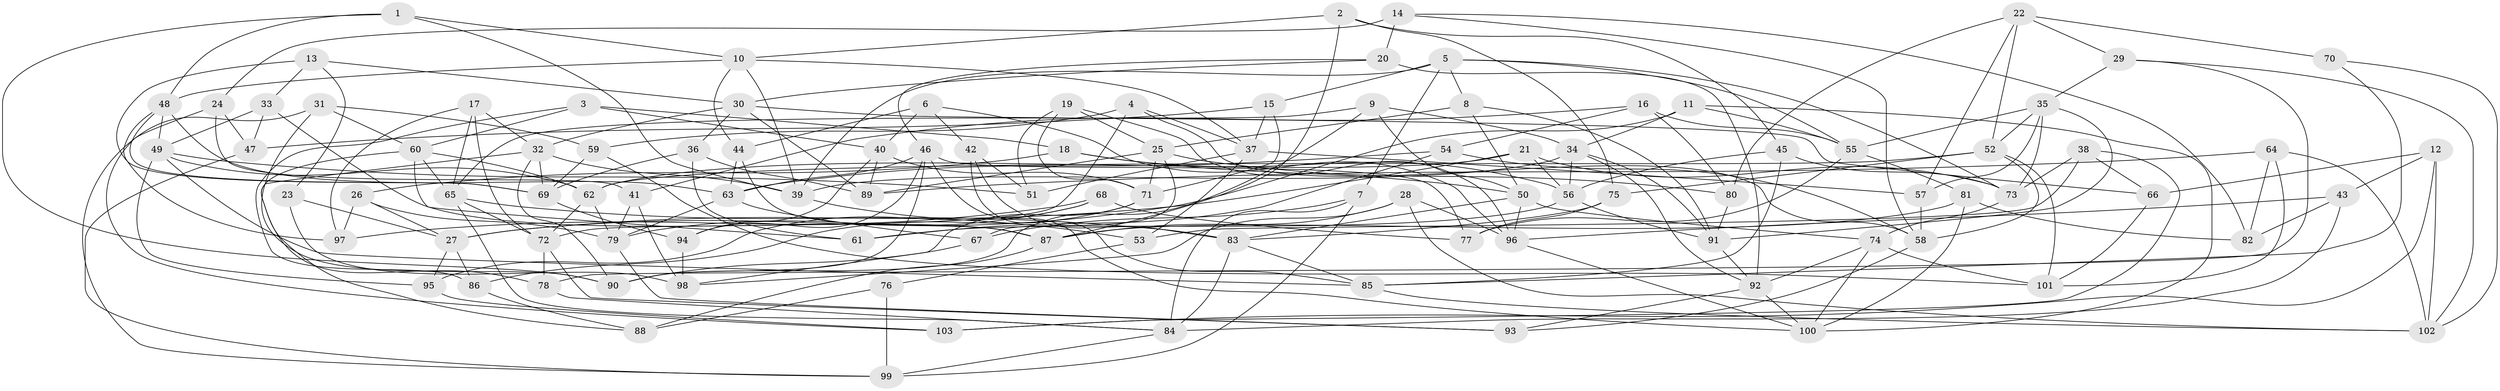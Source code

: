 // original degree distribution, {4: 1.0}
// Generated by graph-tools (version 1.1) at 2025/38/03/04/25 23:38:13]
// undirected, 103 vertices, 245 edges
graph export_dot {
  node [color=gray90,style=filled];
  1;
  2;
  3;
  4;
  5;
  6;
  7;
  8;
  9;
  10;
  11;
  12;
  13;
  14;
  15;
  16;
  17;
  18;
  19;
  20;
  21;
  22;
  23;
  24;
  25;
  26;
  27;
  28;
  29;
  30;
  31;
  32;
  33;
  34;
  35;
  36;
  37;
  38;
  39;
  40;
  41;
  42;
  43;
  44;
  45;
  46;
  47;
  48;
  49;
  50;
  51;
  52;
  53;
  54;
  55;
  56;
  57;
  58;
  59;
  60;
  61;
  62;
  63;
  64;
  65;
  66;
  67;
  68;
  69;
  70;
  71;
  72;
  73;
  74;
  75;
  76;
  77;
  78;
  79;
  80;
  81;
  82;
  83;
  84;
  85;
  86;
  87;
  88;
  89;
  90;
  91;
  92;
  93;
  94;
  95;
  96;
  97;
  98;
  99;
  100;
  101;
  102;
  103;
  1 -- 10 [weight=1.0];
  1 -- 39 [weight=1.0];
  1 -- 48 [weight=1.0];
  1 -- 90 [weight=1.0];
  2 -- 10 [weight=1.0];
  2 -- 45 [weight=1.0];
  2 -- 75 [weight=1.0];
  2 -- 87 [weight=1.0];
  3 -- 18 [weight=1.0];
  3 -- 40 [weight=1.0];
  3 -- 60 [weight=1.0];
  3 -- 86 [weight=1.0];
  4 -- 37 [weight=1.0];
  4 -- 58 [weight=1.0];
  4 -- 59 [weight=1.0];
  4 -- 72 [weight=1.0];
  5 -- 7 [weight=1.0];
  5 -- 8 [weight=1.0];
  5 -- 15 [weight=1.0];
  5 -- 39 [weight=1.0];
  5 -- 55 [weight=1.0];
  5 -- 73 [weight=1.0];
  6 -- 40 [weight=1.0];
  6 -- 42 [weight=1.0];
  6 -- 44 [weight=1.0];
  6 -- 96 [weight=1.0];
  7 -- 67 [weight=1.0];
  7 -- 84 [weight=1.0];
  7 -- 99 [weight=1.0];
  8 -- 25 [weight=1.0];
  8 -- 50 [weight=1.0];
  8 -- 91 [weight=1.0];
  9 -- 34 [weight=1.0];
  9 -- 50 [weight=1.0];
  9 -- 65 [weight=1.0];
  9 -- 90 [weight=1.0];
  10 -- 37 [weight=1.0];
  10 -- 39 [weight=1.0];
  10 -- 44 [weight=1.0];
  10 -- 48 [weight=1.0];
  11 -- 27 [weight=1.0];
  11 -- 34 [weight=1.0];
  11 -- 55 [weight=1.0];
  11 -- 100 [weight=1.0];
  12 -- 43 [weight=1.0];
  12 -- 66 [weight=1.0];
  12 -- 102 [weight=1.0];
  12 -- 103 [weight=1.0];
  13 -- 23 [weight=1.0];
  13 -- 30 [weight=1.0];
  13 -- 33 [weight=1.0];
  13 -- 69 [weight=1.0];
  14 -- 20 [weight=1.0];
  14 -- 24 [weight=1.0];
  14 -- 58 [weight=1.0];
  14 -- 82 [weight=1.0];
  15 -- 37 [weight=1.0];
  15 -- 47 [weight=1.0];
  15 -- 71 [weight=1.0];
  16 -- 41 [weight=1.0];
  16 -- 54 [weight=1.0];
  16 -- 55 [weight=1.0];
  16 -- 80 [weight=1.0];
  17 -- 32 [weight=1.0];
  17 -- 65 [weight=1.0];
  17 -- 72 [weight=1.0];
  17 -- 97 [weight=1.0];
  18 -- 26 [weight=1.0];
  18 -- 50 [weight=1.0];
  18 -- 56 [weight=1.0];
  19 -- 25 [weight=1.0];
  19 -- 51 [weight=1.0];
  19 -- 71 [weight=1.0];
  19 -- 96 [weight=1.0];
  20 -- 30 [weight=1.0];
  20 -- 46 [weight=1.0];
  20 -- 92 [weight=1.0];
  21 -- 27 [weight=1.0];
  21 -- 56 [weight=1.0];
  21 -- 62 [weight=1.0];
  21 -- 73 [weight=1.0];
  22 -- 29 [weight=1.0];
  22 -- 52 [weight=1.0];
  22 -- 57 [weight=1.0];
  22 -- 70 [weight=2.0];
  22 -- 80 [weight=1.0];
  23 -- 27 [weight=1.0];
  23 -- 98 [weight=2.0];
  24 -- 41 [weight=1.0];
  24 -- 47 [weight=1.0];
  24 -- 103 [weight=1.0];
  25 -- 67 [weight=1.0];
  25 -- 71 [weight=1.0];
  25 -- 80 [weight=1.0];
  25 -- 89 [weight=1.0];
  26 -- 27 [weight=1.0];
  26 -- 79 [weight=1.0];
  26 -- 97 [weight=1.0];
  27 -- 86 [weight=1.0];
  27 -- 95 [weight=1.0];
  28 -- 87 [weight=1.0];
  28 -- 96 [weight=1.0];
  28 -- 98 [weight=1.0];
  28 -- 102 [weight=1.0];
  29 -- 35 [weight=1.0];
  29 -- 78 [weight=1.0];
  29 -- 102 [weight=1.0];
  30 -- 32 [weight=1.0];
  30 -- 36 [weight=1.0];
  30 -- 66 [weight=1.0];
  30 -- 89 [weight=1.0];
  31 -- 59 [weight=1.0];
  31 -- 60 [weight=1.0];
  31 -- 90 [weight=1.0];
  31 -- 99 [weight=1.0];
  32 -- 39 [weight=1.0];
  32 -- 69 [weight=1.0];
  32 -- 88 [weight=1.0];
  32 -- 90 [weight=1.0];
  33 -- 47 [weight=1.0];
  33 -- 49 [weight=1.0];
  33 -- 87 [weight=1.0];
  34 -- 39 [weight=1.0];
  34 -- 56 [weight=1.0];
  34 -- 91 [weight=1.0];
  34 -- 92 [weight=1.0];
  35 -- 52 [weight=1.0];
  35 -- 55 [weight=1.0];
  35 -- 57 [weight=1.0];
  35 -- 73 [weight=1.0];
  35 -- 91 [weight=1.0];
  36 -- 61 [weight=1.0];
  36 -- 69 [weight=1.0];
  36 -- 89 [weight=1.0];
  37 -- 51 [weight=1.0];
  37 -- 53 [weight=1.0];
  37 -- 57 [weight=1.0];
  38 -- 53 [weight=1.0];
  38 -- 66 [weight=1.0];
  38 -- 73 [weight=1.0];
  38 -- 103 [weight=1.0];
  39 -- 53 [weight=1.0];
  40 -- 71 [weight=1.0];
  40 -- 89 [weight=2.0];
  40 -- 94 [weight=1.0];
  41 -- 79 [weight=1.0];
  41 -- 98 [weight=1.0];
  42 -- 51 [weight=1.0];
  42 -- 83 [weight=1.0];
  42 -- 85 [weight=1.0];
  43 -- 82 [weight=1.0];
  43 -- 84 [weight=1.0];
  43 -- 96 [weight=1.0];
  44 -- 63 [weight=1.0];
  44 -- 87 [weight=1.0];
  45 -- 56 [weight=1.0];
  45 -- 73 [weight=1.0];
  45 -- 85 [weight=1.0];
  46 -- 63 [weight=1.0];
  46 -- 77 [weight=1.0];
  46 -- 90 [weight=1.0];
  46 -- 94 [weight=1.0];
  46 -- 100 [weight=1.0];
  47 -- 99 [weight=1.0];
  48 -- 49 [weight=1.0];
  48 -- 63 [weight=1.0];
  48 -- 69 [weight=1.0];
  48 -- 97 [weight=1.0];
  49 -- 51 [weight=1.0];
  49 -- 62 [weight=1.0];
  49 -- 85 [weight=1.0];
  49 -- 95 [weight=1.0];
  50 -- 74 [weight=1.0];
  50 -- 83 [weight=1.0];
  50 -- 96 [weight=1.0];
  52 -- 58 [weight=1.0];
  52 -- 62 [weight=1.0];
  52 -- 75 [weight=1.0];
  52 -- 101 [weight=1.0];
  53 -- 76 [weight=1.0];
  54 -- 58 [weight=1.0];
  54 -- 61 [weight=1.0];
  54 -- 63 [weight=1.0];
  55 -- 77 [weight=1.0];
  55 -- 81 [weight=1.0];
  56 -- 61 [weight=1.0];
  56 -- 91 [weight=1.0];
  57 -- 58 [weight=1.0];
  58 -- 93 [weight=1.0];
  59 -- 69 [weight=1.0];
  59 -- 101 [weight=1.0];
  60 -- 61 [weight=1.0];
  60 -- 62 [weight=1.0];
  60 -- 65 [weight=1.0];
  60 -- 78 [weight=1.0];
  62 -- 72 [weight=1.0];
  62 -- 79 [weight=1.0];
  63 -- 67 [weight=1.0];
  63 -- 79 [weight=1.0];
  64 -- 82 [weight=1.0];
  64 -- 89 [weight=1.0];
  64 -- 101 [weight=1.0];
  64 -- 102 [weight=1.0];
  65 -- 72 [weight=1.0];
  65 -- 83 [weight=1.0];
  65 -- 84 [weight=1.0];
  66 -- 101 [weight=1.0];
  67 -- 90 [weight=1.0];
  68 -- 77 [weight=1.0];
  68 -- 79 [weight=1.0];
  68 -- 95 [weight=1.0];
  68 -- 97 [weight=1.0];
  69 -- 94 [weight=1.0];
  70 -- 85 [weight=1.0];
  70 -- 102 [weight=1.0];
  71 -- 86 [weight=1.0];
  71 -- 98 [weight=1.0];
  72 -- 78 [weight=1.0];
  72 -- 93 [weight=1.0];
  73 -- 74 [weight=1.0];
  74 -- 92 [weight=1.0];
  74 -- 100 [weight=1.0];
  74 -- 101 [weight=2.0];
  75 -- 77 [weight=1.0];
  75 -- 83 [weight=1.0];
  76 -- 88 [weight=1.0];
  76 -- 99 [weight=2.0];
  78 -- 84 [weight=1.0];
  79 -- 93 [weight=1.0];
  80 -- 91 [weight=1.0];
  81 -- 82 [weight=1.0];
  81 -- 87 [weight=1.0];
  81 -- 100 [weight=1.0];
  83 -- 84 [weight=1.0];
  83 -- 85 [weight=1.0];
  84 -- 99 [weight=1.0];
  85 -- 102 [weight=1.0];
  86 -- 88 [weight=1.0];
  87 -- 88 [weight=1.0];
  91 -- 92 [weight=1.0];
  92 -- 93 [weight=1.0];
  92 -- 100 [weight=1.0];
  94 -- 98 [weight=1.0];
  95 -- 103 [weight=1.0];
  96 -- 100 [weight=1.0];
}
